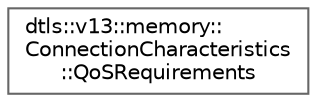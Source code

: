 digraph "Graphical Class Hierarchy"
{
 // LATEX_PDF_SIZE
  bgcolor="transparent";
  edge [fontname=Helvetica,fontsize=10,labelfontname=Helvetica,labelfontsize=10];
  node [fontname=Helvetica,fontsize=10,shape=box,height=0.2,width=0.4];
  rankdir="LR";
  Node0 [id="Node000000",label="dtls::v13::memory::\lConnectionCharacteristics\l::QoSRequirements",height=0.2,width=0.4,color="grey40", fillcolor="white", style="filled",URL="$structdtls_1_1v13_1_1memory_1_1ConnectionCharacteristics_1_1QoSRequirements.html",tooltip=" "];
}
